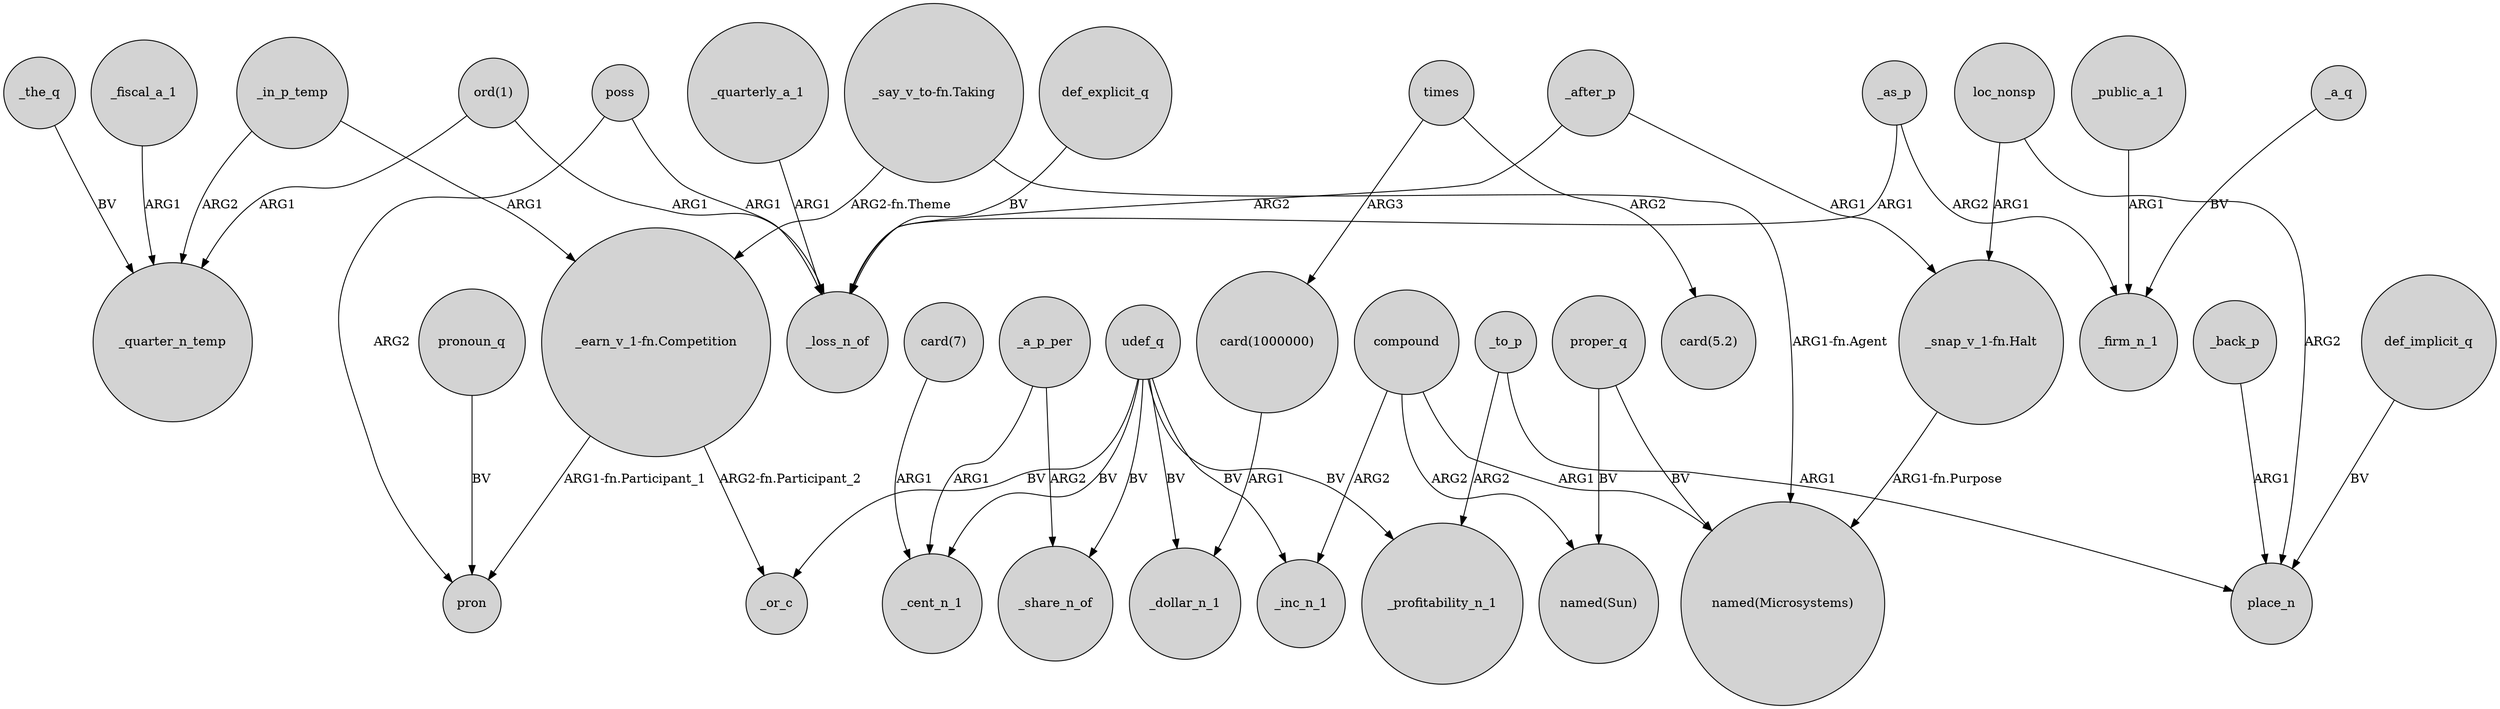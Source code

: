 digraph {
	node [shape=circle style=filled]
	_in_p_temp -> _quarter_n_temp [label=ARG2]
	def_implicit_q -> place_n [label=BV]
	_public_a_1 -> _firm_n_1 [label=ARG1]
	compound -> "named(Sun)" [label=ARG2]
	_a_p_per -> _cent_n_1 [label=ARG1]
	_as_p -> _firm_n_1 [label=ARG2]
	def_explicit_q -> _loss_n_of [label=BV]
	_the_q -> _quarter_n_temp [label=BV]
	times -> "card(1000000)" [label=ARG3]
	_as_p -> _loss_n_of [label=ARG1]
	udef_q -> _cent_n_1 [label=BV]
	proper_q -> "named(Microsystems)" [label=BV]
	udef_q -> _or_c [label=BV]
	pronoun_q -> pron [label=BV]
	udef_q -> _inc_n_1 [label=BV]
	"_say_v_to-fn.Taking" -> "_earn_v_1-fn.Competition" [label="ARG2-fn.Theme"]
	poss -> pron [label=ARG2]
	times -> "card(5.2)" [label=ARG2]
	proper_q -> "named(Sun)" [label=BV]
	compound -> _inc_n_1 [label=ARG2]
	_a_p_per -> _share_n_of [label=ARG2]
	_back_p -> place_n [label=ARG1]
	compound -> "named(Microsystems)" [label=ARG1]
	"_earn_v_1-fn.Competition" -> pron [label="ARG1-fn.Participant_1"]
	udef_q -> _profitability_n_1 [label=BV]
	_quarterly_a_1 -> _loss_n_of [label=ARG1]
	udef_q -> _share_n_of [label=BV]
	_in_p_temp -> "_earn_v_1-fn.Competition" [label=ARG1]
	udef_q -> _dollar_n_1 [label=BV]
	"ord(1)" -> _quarter_n_temp [label=ARG1]
	_to_p -> place_n [label=ARG1]
	"_earn_v_1-fn.Competition" -> _or_c [label="ARG2-fn.Participant_2"]
	"card(1000000)" -> _dollar_n_1 [label=ARG1]
	_to_p -> _profitability_n_1 [label=ARG2]
	_after_p -> "_snap_v_1-fn.Halt" [label=ARG1]
	_a_q -> _firm_n_1 [label=BV]
	loc_nonsp -> "_snap_v_1-fn.Halt" [label=ARG1]
	"_say_v_to-fn.Taking" -> "named(Microsystems)" [label="ARG1-fn.Agent"]
	loc_nonsp -> place_n [label=ARG2]
	"ord(1)" -> _loss_n_of [label=ARG1]
	_after_p -> _loss_n_of [label=ARG2]
	_fiscal_a_1 -> _quarter_n_temp [label=ARG1]
	"_snap_v_1-fn.Halt" -> "named(Microsystems)" [label="ARG1-fn.Purpose"]
	"card(7)" -> _cent_n_1 [label=ARG1]
	poss -> _loss_n_of [label=ARG1]
}
